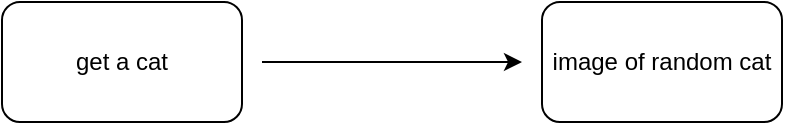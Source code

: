 <mxfile version="17.4.2" type="github">
  <diagram id="Oomg2yKPQOf9j9I03rMb" name="Page-1">
    <mxGraphModel dx="946" dy="612" grid="1" gridSize="10" guides="1" tooltips="1" connect="1" arrows="1" fold="1" page="1" pageScale="1" pageWidth="850" pageHeight="1100" math="0" shadow="0">
      <root>
        <mxCell id="0" />
        <mxCell id="1" parent="0" />
        <mxCell id="6XJYnJXnF-eM4ezIhweH-1" value="get a cat" style="rounded=1;whiteSpace=wrap;html=1;" vertex="1" parent="1">
          <mxGeometry x="140" y="160" width="120" height="60" as="geometry" />
        </mxCell>
        <mxCell id="6XJYnJXnF-eM4ezIhweH-2" value="image of random cat" style="rounded=1;whiteSpace=wrap;html=1;" vertex="1" parent="1">
          <mxGeometry x="410" y="160" width="120" height="60" as="geometry" />
        </mxCell>
        <mxCell id="6XJYnJXnF-eM4ezIhweH-3" value="" style="endArrow=classic;html=1;rounded=0;" edge="1" parent="1">
          <mxGeometry width="50" height="50" relative="1" as="geometry">
            <mxPoint x="270" y="190" as="sourcePoint" />
            <mxPoint x="400" y="190" as="targetPoint" />
          </mxGeometry>
        </mxCell>
      </root>
    </mxGraphModel>
  </diagram>
</mxfile>
